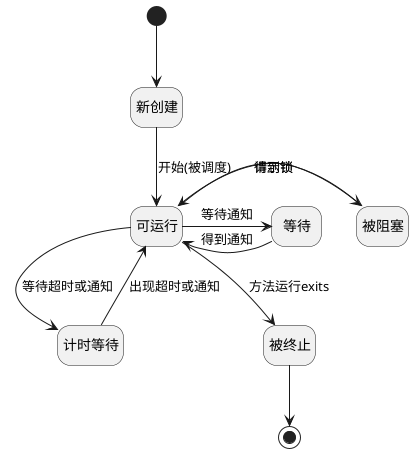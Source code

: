@startuml
hide empty description
[*] --> 新创建
新创建      -d->        可运行: 开始(被调度)
可运行      -r->        被阻塞:     请示锁
被阻塞      -l->        可运行:     得到锁
可运行      -r->        等待:       等待通知
等待        -l->        可运行:     得到通知
可运行      -d->        计时等待:    等待超时或通知
计时等待    -u->        可运行:      出现超时或通知
可运行      -d->        被终止: 方法运行exits
被终止      -d->        [*]
@enduml
